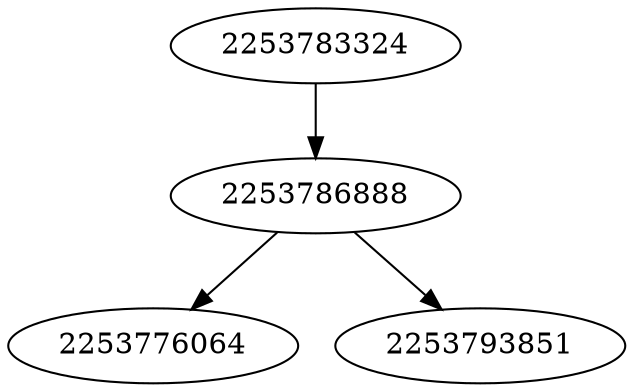 strict digraph  {
2253776064;
2253786888;
2253793851;
2253783324;
2253786888 -> 2253776064;
2253786888 -> 2253793851;
2253783324 -> 2253786888;
}

